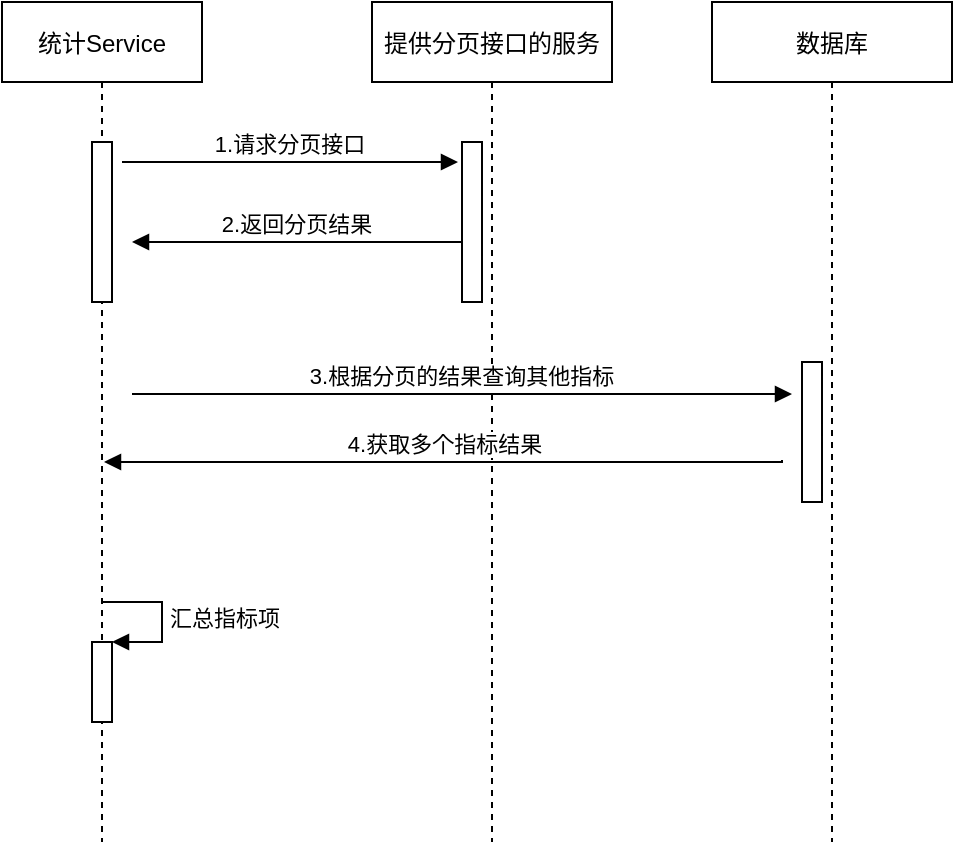 <mxfile version="14.6.10" type="github">
  <diagram id="kgpKYQtTHZ0yAKxKKP6v" name="Page-1">
    <mxGraphModel dx="868" dy="450" grid="1" gridSize="10" guides="1" tooltips="1" connect="1" arrows="1" fold="1" page="1" pageScale="1" pageWidth="850" pageHeight="1100" math="0" shadow="0">
      <root>
        <mxCell id="0" />
        <mxCell id="1" parent="0" />
        <mxCell id="3nuBFxr9cyL0pnOWT2aG-1" value="统计Service" style="shape=umlLifeline;perimeter=lifelinePerimeter;container=1;collapsible=0;recursiveResize=0;rounded=0;shadow=0;strokeWidth=1;" parent="1" vertex="1">
          <mxGeometry x="200" y="80" width="100" height="420" as="geometry" />
        </mxCell>
        <mxCell id="oa-x_957oaK8kpjsTBqi-7" value="" style="html=1;points=[];perimeter=orthogonalPerimeter;" vertex="1" parent="3nuBFxr9cyL0pnOWT2aG-1">
          <mxGeometry x="45" y="320" width="10" height="40" as="geometry" />
        </mxCell>
        <mxCell id="oa-x_957oaK8kpjsTBqi-8" value="&lt;span style=&quot;text-align: center&quot;&gt;汇总指标项&lt;/span&gt;" style="edgeStyle=orthogonalEdgeStyle;html=1;align=left;spacingLeft=2;endArrow=block;rounded=0;entryX=1;entryY=0;" edge="1" target="oa-x_957oaK8kpjsTBqi-7" parent="3nuBFxr9cyL0pnOWT2aG-1">
          <mxGeometry relative="1" as="geometry">
            <mxPoint x="50" y="300" as="sourcePoint" />
            <Array as="points">
              <mxPoint x="80" y="300" />
            </Array>
          </mxGeometry>
        </mxCell>
        <mxCell id="oa-x_957oaK8kpjsTBqi-10" value="" style="html=1;points=[];perimeter=orthogonalPerimeter;" vertex="1" parent="3nuBFxr9cyL0pnOWT2aG-1">
          <mxGeometry x="45" y="70" width="10" height="80" as="geometry" />
        </mxCell>
        <mxCell id="3nuBFxr9cyL0pnOWT2aG-5" value="提供分页接口的服务" style="shape=umlLifeline;perimeter=lifelinePerimeter;container=1;collapsible=0;recursiveResize=0;rounded=0;shadow=0;strokeWidth=1;" parent="1" vertex="1">
          <mxGeometry x="385" y="80" width="120" height="420" as="geometry" />
        </mxCell>
        <mxCell id="3nuBFxr9cyL0pnOWT2aG-6" value="" style="points=[];perimeter=orthogonalPerimeter;rounded=0;shadow=0;strokeWidth=1;" parent="3nuBFxr9cyL0pnOWT2aG-5" vertex="1">
          <mxGeometry x="45" y="70" width="10" height="80" as="geometry" />
        </mxCell>
        <mxCell id="3nuBFxr9cyL0pnOWT2aG-8" value="1.请求分页接口" style="verticalAlign=bottom;endArrow=block;entryX=-0.2;entryY=0.125;shadow=0;strokeWidth=1;entryDx=0;entryDy=0;entryPerimeter=0;" parent="1" target="3nuBFxr9cyL0pnOWT2aG-6" edge="1">
          <mxGeometry relative="1" as="geometry">
            <mxPoint x="260" y="160" as="sourcePoint" />
            <Array as="points">
              <mxPoint x="420" y="160" />
            </Array>
          </mxGeometry>
        </mxCell>
        <mxCell id="3nuBFxr9cyL0pnOWT2aG-9" value="2.返回分页结果" style="verticalAlign=bottom;endArrow=block;entryX=1;entryY=0;shadow=0;strokeWidth=1;" parent="1" source="3nuBFxr9cyL0pnOWT2aG-6" edge="1">
          <mxGeometry relative="1" as="geometry">
            <mxPoint x="325" y="200" as="sourcePoint" />
            <mxPoint x="265" y="200" as="targetPoint" />
          </mxGeometry>
        </mxCell>
        <mxCell id="3nuBFxr9cyL0pnOWT2aG-10" value="3.根据分页的结果查询其他指标" style="verticalAlign=bottom;endArrow=block;endSize=6;exitX=1;exitY=0.95;shadow=0;strokeWidth=1;endFill=1;" parent="1" edge="1">
          <mxGeometry relative="1" as="geometry">
            <mxPoint x="595" y="276" as="targetPoint" />
            <mxPoint x="265" y="276" as="sourcePoint" />
          </mxGeometry>
        </mxCell>
        <mxCell id="oa-x_957oaK8kpjsTBqi-1" value="数据库" style="shape=umlLifeline;perimeter=lifelinePerimeter;container=1;collapsible=0;recursiveResize=0;rounded=0;shadow=0;strokeWidth=1;" vertex="1" parent="1">
          <mxGeometry x="555" y="80" width="120" height="420" as="geometry" />
        </mxCell>
        <mxCell id="oa-x_957oaK8kpjsTBqi-2" value="" style="points=[];perimeter=orthogonalPerimeter;rounded=0;shadow=0;strokeWidth=1;" vertex="1" parent="oa-x_957oaK8kpjsTBqi-1">
          <mxGeometry x="45" y="180" width="10" height="70" as="geometry" />
        </mxCell>
        <mxCell id="oa-x_957oaK8kpjsTBqi-9" value="4.获取多个指标结果" style="html=1;verticalAlign=bottom;endArrow=block;endSize=6;rounded=0;edgeStyle=orthogonalEdgeStyle;entryX=0.51;entryY=0.55;entryDx=0;entryDy=0;entryPerimeter=0;endFill=1;" edge="1" parent="1">
          <mxGeometry relative="1" as="geometry">
            <mxPoint x="590" y="309" as="sourcePoint" />
            <mxPoint x="251" y="310" as="targetPoint" />
            <Array as="points">
              <mxPoint x="590" y="310" />
            </Array>
          </mxGeometry>
        </mxCell>
      </root>
    </mxGraphModel>
  </diagram>
</mxfile>
